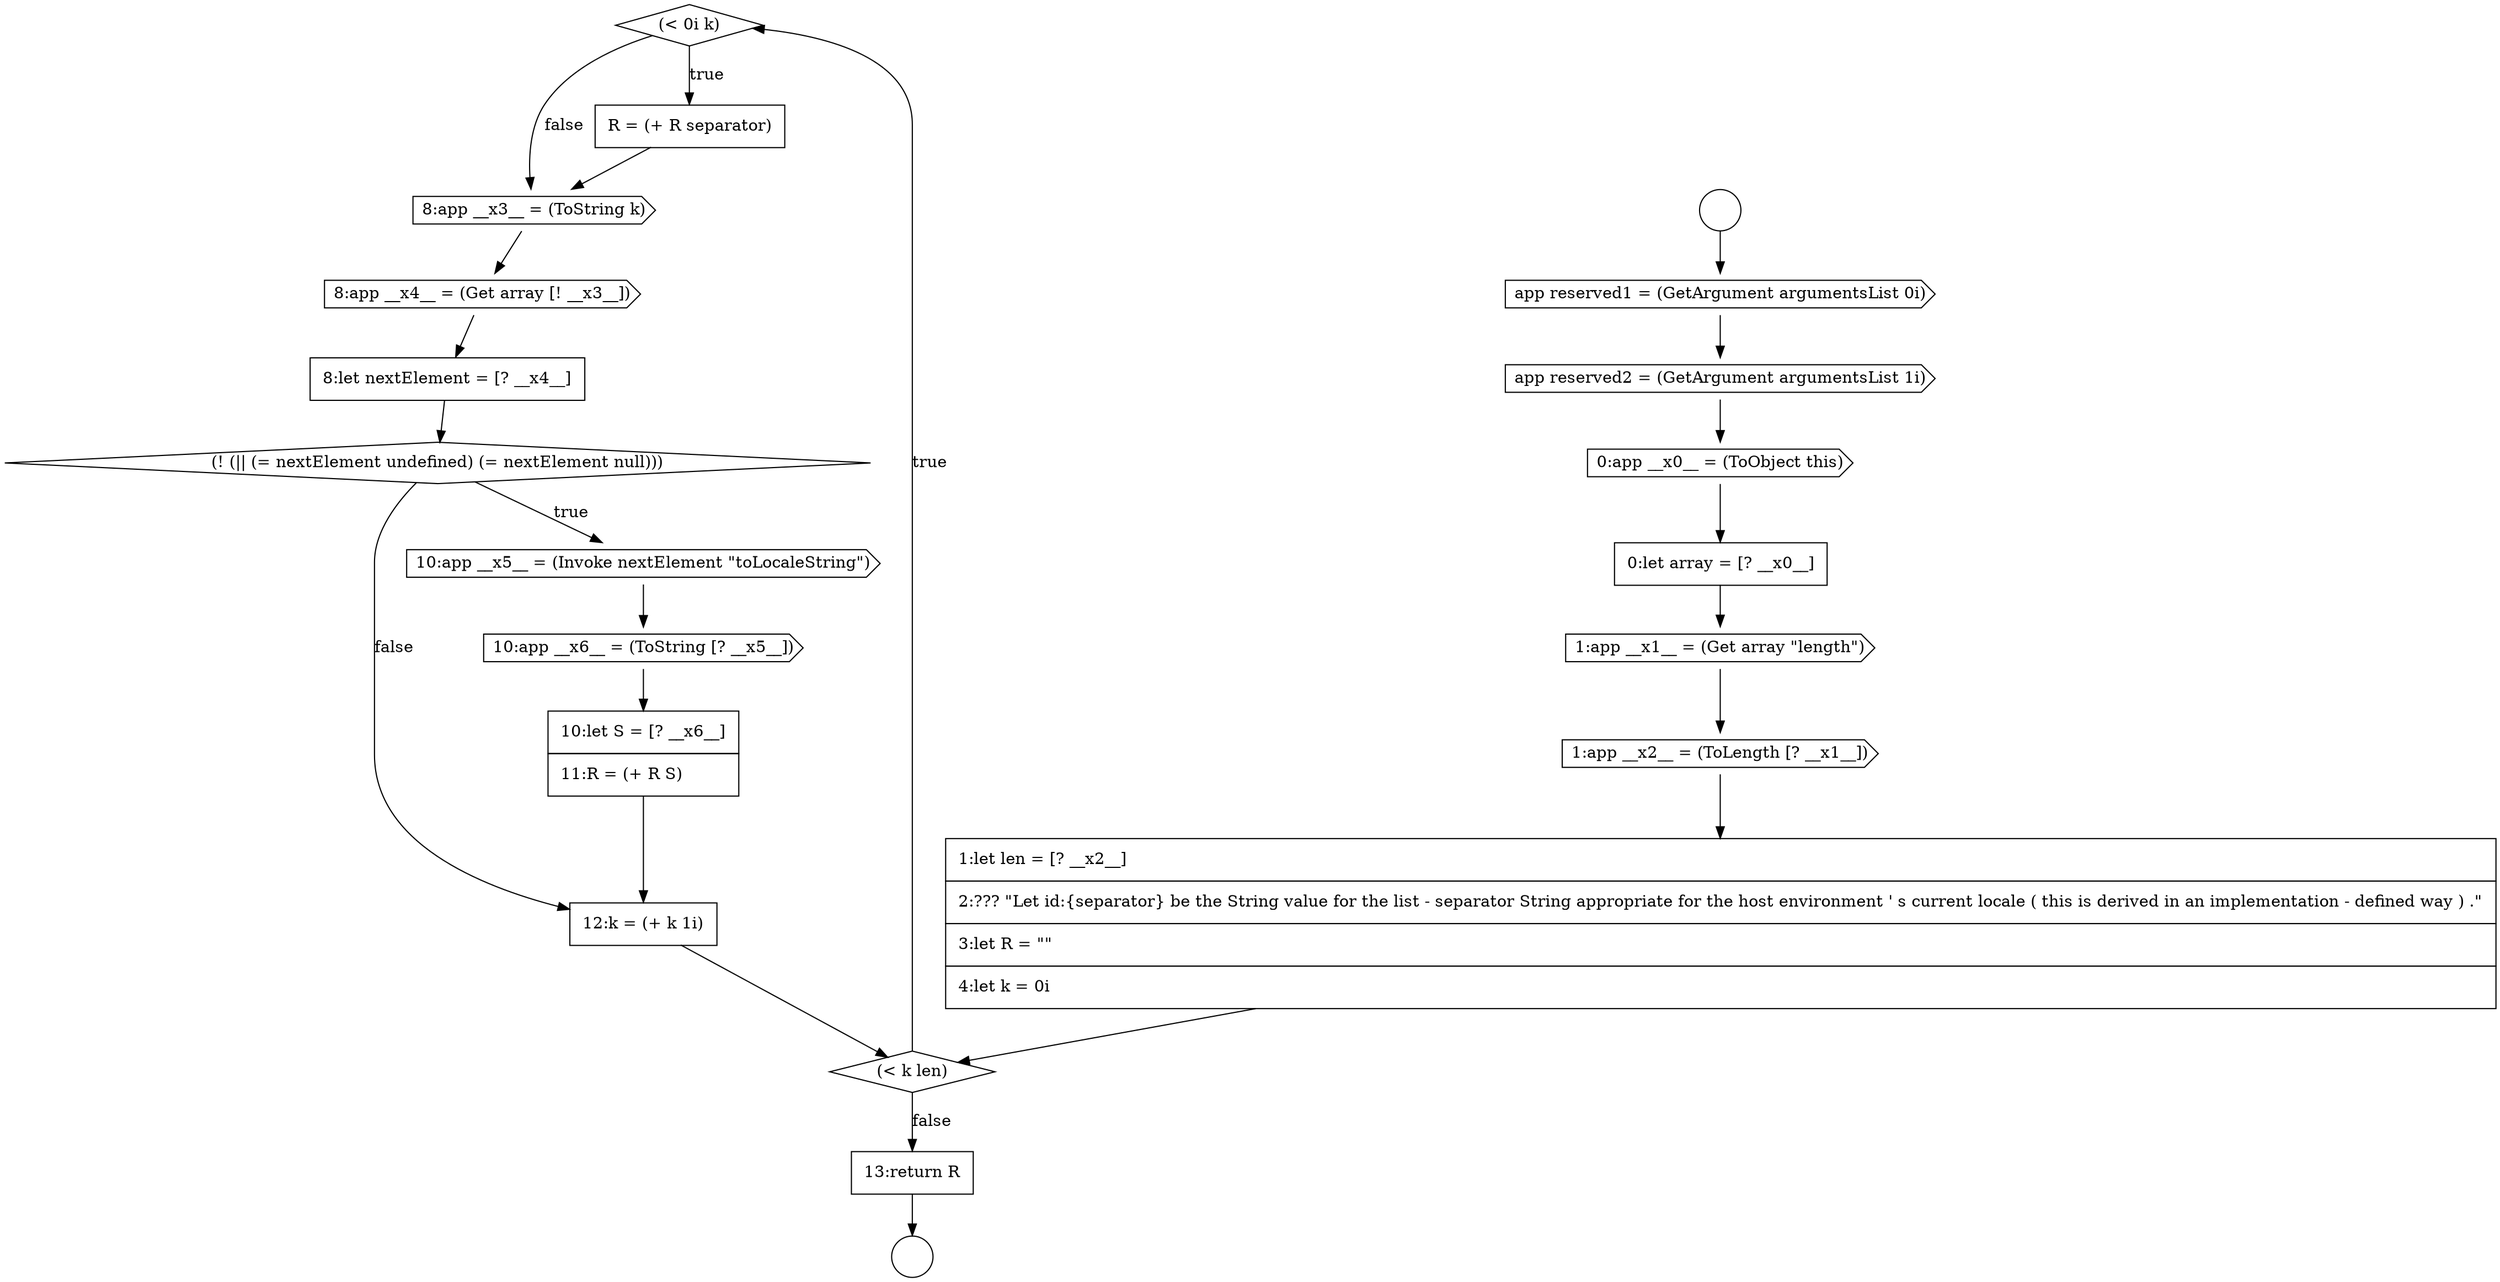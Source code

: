 digraph {
  node14895 [shape=diamond, label=<<font color="black">(&lt; 0i k)</font>> color="black" fillcolor="white" style=filled]
  node14905 [shape=none, margin=0, label=<<font color="black">
    <table border="0" cellborder="1" cellspacing="0" cellpadding="10">
      <tr><td align="left">13:return R</td></tr>
    </table>
  </font>> color="black" fillcolor="white" style=filled]
  node14904 [shape=none, margin=0, label=<<font color="black">
    <table border="0" cellborder="1" cellspacing="0" cellpadding="10">
      <tr><td align="left">12:k = (+ k 1i)</td></tr>
    </table>
  </font>> color="black" fillcolor="white" style=filled]
  node14900 [shape=diamond, label=<<font color="black">(! (|| (= nextElement undefined) (= nextElement null)))</font>> color="black" fillcolor="white" style=filled]
  node14901 [shape=cds, label=<<font color="black">10:app __x5__ = (Invoke nextElement &quot;toLocaleString&quot;)</font>> color="black" fillcolor="white" style=filled]
  node14893 [shape=none, margin=0, label=<<font color="black">
    <table border="0" cellborder="1" cellspacing="0" cellpadding="10">
      <tr><td align="left">1:let len = [? __x2__]</td></tr>
      <tr><td align="left">2:??? &quot;Let id:{separator} be the String value for the list - separator String appropriate for the host environment ' s current locale ( this is derived in an implementation - defined way ) .&quot;</td></tr>
      <tr><td align="left">3:let R = &quot;&quot;</td></tr>
      <tr><td align="left">4:let k = 0i</td></tr>
    </table>
  </font>> color="black" fillcolor="white" style=filled]
  node14897 [shape=cds, label=<<font color="black">8:app __x3__ = (ToString k)</font>> color="black" fillcolor="white" style=filled]
  node14886 [shape=circle label=" " color="black" fillcolor="white" style=filled]
  node14892 [shape=cds, label=<<font color="black">1:app __x2__ = (ToLength [? __x1__])</font>> color="black" fillcolor="white" style=filled]
  node14898 [shape=cds, label=<<font color="black">8:app __x4__ = (Get array [! __x3__])</font>> color="black" fillcolor="white" style=filled]
  node14887 [shape=cds, label=<<font color="black">app reserved1 = (GetArgument argumentsList 0i)</font>> color="black" fillcolor="white" style=filled]
  node14902 [shape=cds, label=<<font color="black">10:app __x6__ = (ToString [? __x5__])</font>> color="black" fillcolor="white" style=filled]
  node14896 [shape=none, margin=0, label=<<font color="black">
    <table border="0" cellborder="1" cellspacing="0" cellpadding="10">
      <tr><td align="left">R = (+ R separator)</td></tr>
    </table>
  </font>> color="black" fillcolor="white" style=filled]
  node14891 [shape=cds, label=<<font color="black">1:app __x1__ = (Get array &quot;length&quot;)</font>> color="black" fillcolor="white" style=filled]
  node14899 [shape=none, margin=0, label=<<font color="black">
    <table border="0" cellborder="1" cellspacing="0" cellpadding="10">
      <tr><td align="left">8:let nextElement = [? __x4__]</td></tr>
    </table>
  </font>> color="black" fillcolor="white" style=filled]
  node14885 [shape=circle label=" " color="black" fillcolor="white" style=filled]
  node14890 [shape=none, margin=0, label=<<font color="black">
    <table border="0" cellborder="1" cellspacing="0" cellpadding="10">
      <tr><td align="left">0:let array = [? __x0__]</td></tr>
    </table>
  </font>> color="black" fillcolor="white" style=filled]
  node14889 [shape=cds, label=<<font color="black">0:app __x0__ = (ToObject this)</font>> color="black" fillcolor="white" style=filled]
  node14894 [shape=diamond, label=<<font color="black">(&lt; k len)</font>> color="black" fillcolor="white" style=filled]
  node14903 [shape=none, margin=0, label=<<font color="black">
    <table border="0" cellborder="1" cellspacing="0" cellpadding="10">
      <tr><td align="left">10:let S = [? __x6__]</td></tr>
      <tr><td align="left">11:R = (+ R S)</td></tr>
    </table>
  </font>> color="black" fillcolor="white" style=filled]
  node14888 [shape=cds, label=<<font color="black">app reserved2 = (GetArgument argumentsList 1i)</font>> color="black" fillcolor="white" style=filled]
  node14887 -> node14888 [ color="black"]
  node14905 -> node14886 [ color="black"]
  node14892 -> node14893 [ color="black"]
  node14896 -> node14897 [ color="black"]
  node14894 -> node14895 [label=<<font color="black">true</font>> color="black"]
  node14894 -> node14905 [label=<<font color="black">false</font>> color="black"]
  node14897 -> node14898 [ color="black"]
  node14893 -> node14894 [ color="black"]
  node14902 -> node14903 [ color="black"]
  node14900 -> node14901 [label=<<font color="black">true</font>> color="black"]
  node14900 -> node14904 [label=<<font color="black">false</font>> color="black"]
  node14895 -> node14896 [label=<<font color="black">true</font>> color="black"]
  node14895 -> node14897 [label=<<font color="black">false</font>> color="black"]
  node14899 -> node14900 [ color="black"]
  node14890 -> node14891 [ color="black"]
  node14898 -> node14899 [ color="black"]
  node14901 -> node14902 [ color="black"]
  node14891 -> node14892 [ color="black"]
  node14889 -> node14890 [ color="black"]
  node14903 -> node14904 [ color="black"]
  node14904 -> node14894 [ color="black"]
  node14885 -> node14887 [ color="black"]
  node14888 -> node14889 [ color="black"]
}
